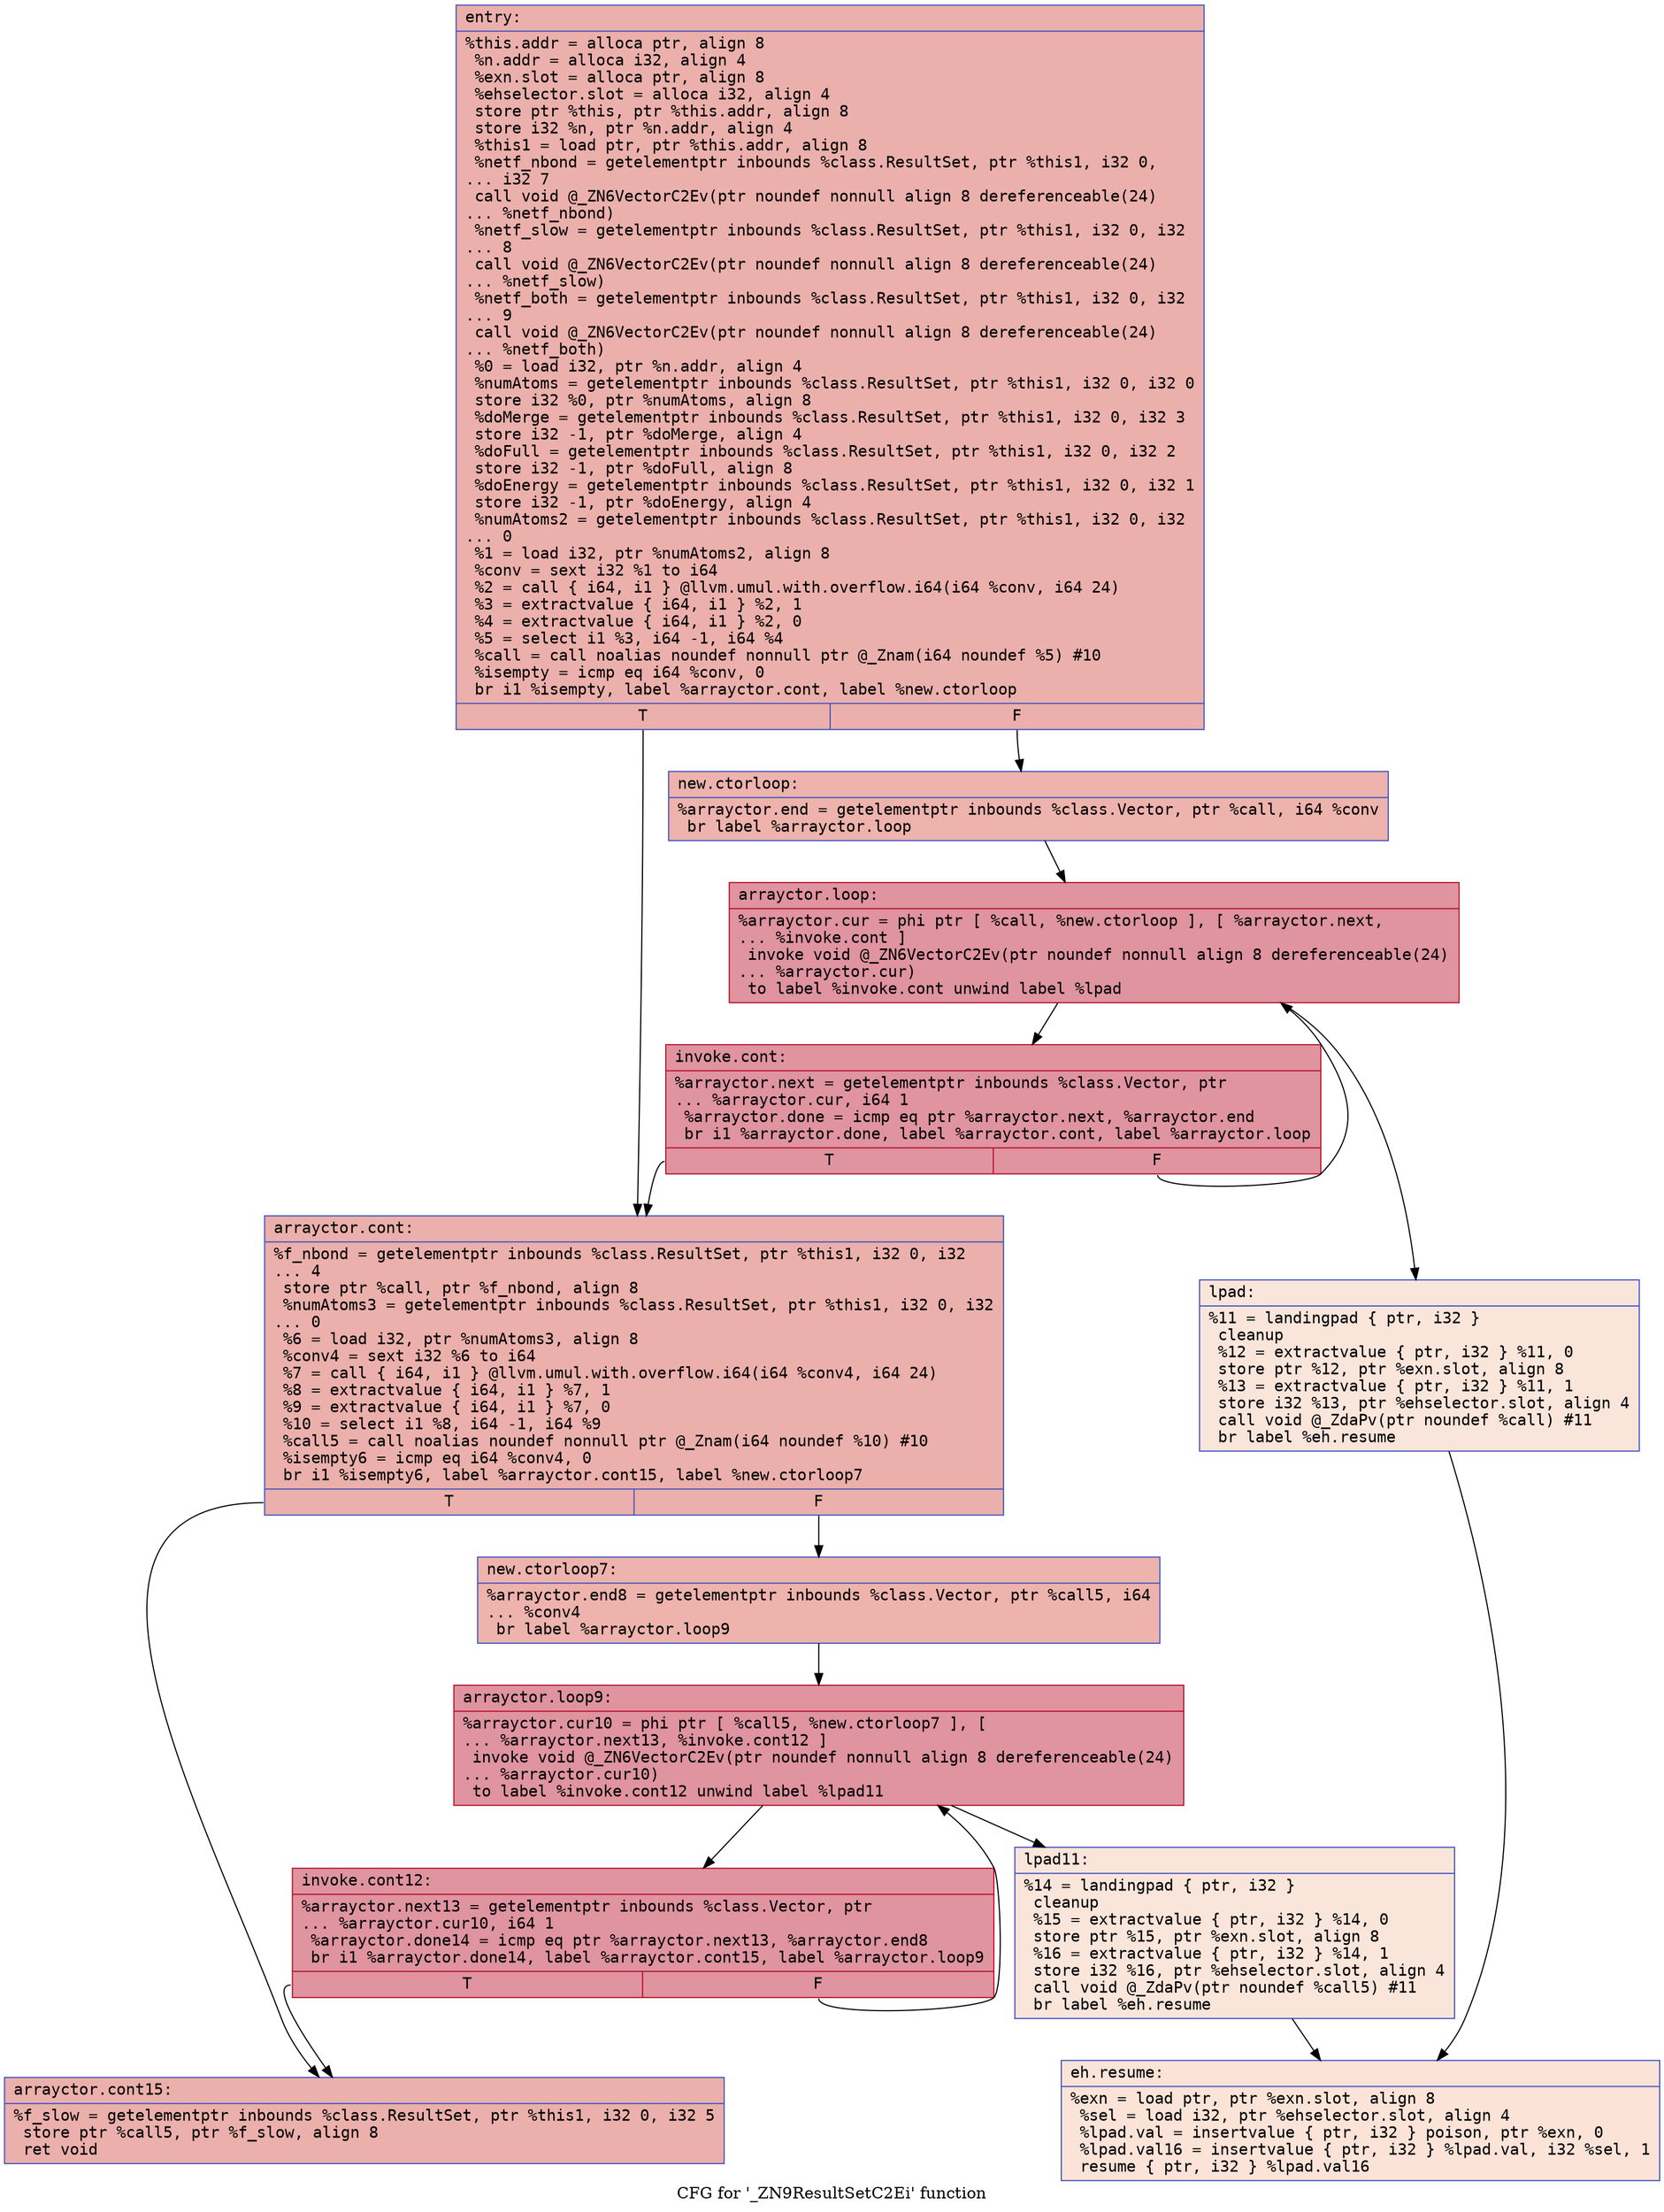 digraph "CFG for '_ZN9ResultSetC2Ei' function" {
	label="CFG for '_ZN9ResultSetC2Ei' function";

	Node0x563b3688d5f0 [shape=record,color="#3d50c3ff", style=filled, fillcolor="#d24b4070" fontname="Courier",label="{entry:\l|  %this.addr = alloca ptr, align 8\l  %n.addr = alloca i32, align 4\l  %exn.slot = alloca ptr, align 8\l  %ehselector.slot = alloca i32, align 4\l  store ptr %this, ptr %this.addr, align 8\l  store i32 %n, ptr %n.addr, align 4\l  %this1 = load ptr, ptr %this.addr, align 8\l  %netf_nbond = getelementptr inbounds %class.ResultSet, ptr %this1, i32 0,\l... i32 7\l  call void @_ZN6VectorC2Ev(ptr noundef nonnull align 8 dereferenceable(24)\l... %netf_nbond)\l  %netf_slow = getelementptr inbounds %class.ResultSet, ptr %this1, i32 0, i32\l... 8\l  call void @_ZN6VectorC2Ev(ptr noundef nonnull align 8 dereferenceable(24)\l... %netf_slow)\l  %netf_both = getelementptr inbounds %class.ResultSet, ptr %this1, i32 0, i32\l... 9\l  call void @_ZN6VectorC2Ev(ptr noundef nonnull align 8 dereferenceable(24)\l... %netf_both)\l  %0 = load i32, ptr %n.addr, align 4\l  %numAtoms = getelementptr inbounds %class.ResultSet, ptr %this1, i32 0, i32 0\l  store i32 %0, ptr %numAtoms, align 8\l  %doMerge = getelementptr inbounds %class.ResultSet, ptr %this1, i32 0, i32 3\l  store i32 -1, ptr %doMerge, align 4\l  %doFull = getelementptr inbounds %class.ResultSet, ptr %this1, i32 0, i32 2\l  store i32 -1, ptr %doFull, align 8\l  %doEnergy = getelementptr inbounds %class.ResultSet, ptr %this1, i32 0, i32 1\l  store i32 -1, ptr %doEnergy, align 4\l  %numAtoms2 = getelementptr inbounds %class.ResultSet, ptr %this1, i32 0, i32\l... 0\l  %1 = load i32, ptr %numAtoms2, align 8\l  %conv = sext i32 %1 to i64\l  %2 = call \{ i64, i1 \} @llvm.umul.with.overflow.i64(i64 %conv, i64 24)\l  %3 = extractvalue \{ i64, i1 \} %2, 1\l  %4 = extractvalue \{ i64, i1 \} %2, 0\l  %5 = select i1 %3, i64 -1, i64 %4\l  %call = call noalias noundef nonnull ptr @_Znam(i64 noundef %5) #10\l  %isempty = icmp eq i64 %conv, 0\l  br i1 %isempty, label %arrayctor.cont, label %new.ctorloop\l|{<s0>T|<s1>F}}"];
	Node0x563b3688d5f0:s0 -> Node0x563b368944c0[tooltip="entry -> arrayctor.cont\nProbability 37.50%" ];
	Node0x563b3688d5f0:s1 -> Node0x563b36894540[tooltip="entry -> new.ctorloop\nProbability 62.50%" ];
	Node0x563b36894540 [shape=record,color="#3d50c3ff", style=filled, fillcolor="#d6524470" fontname="Courier",label="{new.ctorloop:\l|  %arrayctor.end = getelementptr inbounds %class.Vector, ptr %call, i64 %conv\l  br label %arrayctor.loop\l}"];
	Node0x563b36894540 -> Node0x563b36894740[tooltip="new.ctorloop -> arrayctor.loop\nProbability 100.00%" ];
	Node0x563b36894740 [shape=record,color="#b70d28ff", style=filled, fillcolor="#b70d2870" fontname="Courier",label="{arrayctor.loop:\l|  %arrayctor.cur = phi ptr [ %call, %new.ctorloop ], [ %arrayctor.next,\l... %invoke.cont ]\l  invoke void @_ZN6VectorC2Ev(ptr noundef nonnull align 8 dereferenceable(24)\l... %arrayctor.cur)\l          to label %invoke.cont unwind label %lpad\l}"];
	Node0x563b36894740 -> Node0x563b36894890[tooltip="arrayctor.loop -> invoke.cont\nProbability 100.00%" ];
	Node0x563b36894740 -> Node0x563b36894d80[tooltip="arrayctor.loop -> lpad\nProbability 0.00%" ];
	Node0x563b36894890 [shape=record,color="#b70d28ff", style=filled, fillcolor="#b70d2870" fontname="Courier",label="{invoke.cont:\l|  %arrayctor.next = getelementptr inbounds %class.Vector, ptr\l... %arrayctor.cur, i64 1\l  %arrayctor.done = icmp eq ptr %arrayctor.next, %arrayctor.end\l  br i1 %arrayctor.done, label %arrayctor.cont, label %arrayctor.loop\l|{<s0>T|<s1>F}}"];
	Node0x563b36894890:s0 -> Node0x563b368944c0[tooltip="invoke.cont -> arrayctor.cont\nProbability 3.12%" ];
	Node0x563b36894890:s1 -> Node0x563b36894740[tooltip="invoke.cont -> arrayctor.loop\nProbability 96.88%" ];
	Node0x563b368944c0 [shape=record,color="#3d50c3ff", style=filled, fillcolor="#d24b4070" fontname="Courier",label="{arrayctor.cont:\l|  %f_nbond = getelementptr inbounds %class.ResultSet, ptr %this1, i32 0, i32\l... 4\l  store ptr %call, ptr %f_nbond, align 8\l  %numAtoms3 = getelementptr inbounds %class.ResultSet, ptr %this1, i32 0, i32\l... 0\l  %6 = load i32, ptr %numAtoms3, align 8\l  %conv4 = sext i32 %6 to i64\l  %7 = call \{ i64, i1 \} @llvm.umul.with.overflow.i64(i64 %conv4, i64 24)\l  %8 = extractvalue \{ i64, i1 \} %7, 1\l  %9 = extractvalue \{ i64, i1 \} %7, 0\l  %10 = select i1 %8, i64 -1, i64 %9\l  %call5 = call noalias noundef nonnull ptr @_Znam(i64 noundef %10) #10\l  %isempty6 = icmp eq i64 %conv4, 0\l  br i1 %isempty6, label %arrayctor.cont15, label %new.ctorloop7\l|{<s0>T|<s1>F}}"];
	Node0x563b368944c0:s0 -> Node0x563b36895930[tooltip="arrayctor.cont -> arrayctor.cont15\nProbability 37.50%" ];
	Node0x563b368944c0:s1 -> Node0x563b368959d0[tooltip="arrayctor.cont -> new.ctorloop7\nProbability 62.50%" ];
	Node0x563b368959d0 [shape=record,color="#3d50c3ff", style=filled, fillcolor="#d6524470" fontname="Courier",label="{new.ctorloop7:\l|  %arrayctor.end8 = getelementptr inbounds %class.Vector, ptr %call5, i64\l... %conv4\l  br label %arrayctor.loop9\l}"];
	Node0x563b368959d0 -> Node0x563b36895ba0[tooltip="new.ctorloop7 -> arrayctor.loop9\nProbability 100.00%" ];
	Node0x563b36895ba0 [shape=record,color="#b70d28ff", style=filled, fillcolor="#b70d2870" fontname="Courier",label="{arrayctor.loop9:\l|  %arrayctor.cur10 = phi ptr [ %call5, %new.ctorloop7 ], [\l... %arrayctor.next13, %invoke.cont12 ]\l  invoke void @_ZN6VectorC2Ev(ptr noundef nonnull align 8 dereferenceable(24)\l... %arrayctor.cur10)\l          to label %invoke.cont12 unwind label %lpad11\l}"];
	Node0x563b36895ba0 -> Node0x563b36895d40[tooltip="arrayctor.loop9 -> invoke.cont12\nProbability 100.00%" ];
	Node0x563b36895ba0 -> Node0x563b36895eb0[tooltip="arrayctor.loop9 -> lpad11\nProbability 0.00%" ];
	Node0x563b36895d40 [shape=record,color="#b70d28ff", style=filled, fillcolor="#b70d2870" fontname="Courier",label="{invoke.cont12:\l|  %arrayctor.next13 = getelementptr inbounds %class.Vector, ptr\l... %arrayctor.cur10, i64 1\l  %arrayctor.done14 = icmp eq ptr %arrayctor.next13, %arrayctor.end8\l  br i1 %arrayctor.done14, label %arrayctor.cont15, label %arrayctor.loop9\l|{<s0>T|<s1>F}}"];
	Node0x563b36895d40:s0 -> Node0x563b36895930[tooltip="invoke.cont12 -> arrayctor.cont15\nProbability 3.12%" ];
	Node0x563b36895d40:s1 -> Node0x563b36895ba0[tooltip="invoke.cont12 -> arrayctor.loop9\nProbability 96.88%" ];
	Node0x563b36895930 [shape=record,color="#3d50c3ff", style=filled, fillcolor="#d24b4070" fontname="Courier",label="{arrayctor.cont15:\l|  %f_slow = getelementptr inbounds %class.ResultSet, ptr %this1, i32 0, i32 5\l  store ptr %call5, ptr %f_slow, align 8\l  ret void\l}"];
	Node0x563b36894d80 [shape=record,color="#3d50c3ff", style=filled, fillcolor="#f4c5ad70" fontname="Courier",label="{lpad:\l|  %11 = landingpad \{ ptr, i32 \}\l          cleanup\l  %12 = extractvalue \{ ptr, i32 \} %11, 0\l  store ptr %12, ptr %exn.slot, align 8\l  %13 = extractvalue \{ ptr, i32 \} %11, 1\l  store i32 %13, ptr %ehselector.slot, align 4\l  call void @_ZdaPv(ptr noundef %call) #11\l  br label %eh.resume\l}"];
	Node0x563b36894d80 -> Node0x563b368968b0[tooltip="lpad -> eh.resume\nProbability 100.00%" ];
	Node0x563b36895eb0 [shape=record,color="#3d50c3ff", style=filled, fillcolor="#f4c5ad70" fontname="Courier",label="{lpad11:\l|  %14 = landingpad \{ ptr, i32 \}\l          cleanup\l  %15 = extractvalue \{ ptr, i32 \} %14, 0\l  store ptr %15, ptr %exn.slot, align 8\l  %16 = extractvalue \{ ptr, i32 \} %14, 1\l  store i32 %16, ptr %ehselector.slot, align 4\l  call void @_ZdaPv(ptr noundef %call5) #11\l  br label %eh.resume\l}"];
	Node0x563b36895eb0 -> Node0x563b368968b0[tooltip="lpad11 -> eh.resume\nProbability 100.00%" ];
	Node0x563b368968b0 [shape=record,color="#3d50c3ff", style=filled, fillcolor="#f6bfa670" fontname="Courier",label="{eh.resume:\l|  %exn = load ptr, ptr %exn.slot, align 8\l  %sel = load i32, ptr %ehselector.slot, align 4\l  %lpad.val = insertvalue \{ ptr, i32 \} poison, ptr %exn, 0\l  %lpad.val16 = insertvalue \{ ptr, i32 \} %lpad.val, i32 %sel, 1\l  resume \{ ptr, i32 \} %lpad.val16\l}"];
}
